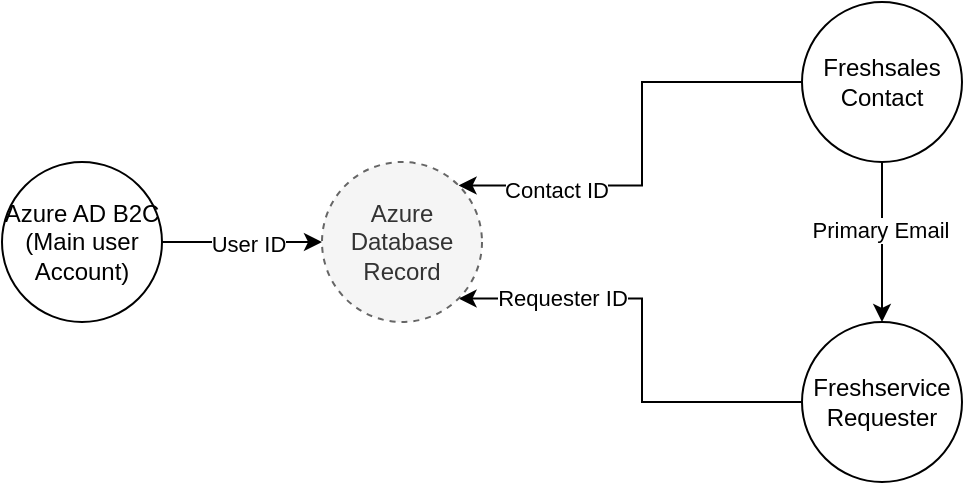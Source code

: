 <mxfile version="20.2.8" type="embed"><diagram id="5mOGLzcVMgRqMGXpdx7E" name="Page-1"><mxGraphModel dx="702" dy="499" grid="1" gridSize="10" guides="1" tooltips="1" connect="1" arrows="1" fold="1" page="1" pageScale="1" pageWidth="827" pageHeight="1169" math="0" shadow="0"><root><mxCell id="0"/><mxCell id="1" parent="0"/><mxCell id="pm_D9TV2GJYEChbb26mf-7" style="edgeStyle=orthogonalEdgeStyle;rounded=0;orthogonalLoop=1;jettySize=auto;html=1;exitX=1;exitY=0.5;exitDx=0;exitDy=0;entryX=0;entryY=0.5;entryDx=0;entryDy=0;" edge="1" parent="1" source="pm_D9TV2GJYEChbb26mf-1" target="pm_D9TV2GJYEChbb26mf-6"><mxGeometry relative="1" as="geometry"/></mxCell><mxCell id="pm_D9TV2GJYEChbb26mf-10" value="User ID" style="edgeLabel;html=1;align=center;verticalAlign=middle;resizable=0;points=[];" vertex="1" connectable="0" parent="pm_D9TV2GJYEChbb26mf-7"><mxGeometry x="0.066" y="-1" relative="1" as="geometry"><mxPoint as="offset"/></mxGeometry></mxCell><mxCell id="pm_D9TV2GJYEChbb26mf-1" value="Azure AD B2C&lt;br&gt;(Main user Account)" style="ellipse;whiteSpace=wrap;html=1;aspect=fixed;" vertex="1" parent="1"><mxGeometry y="320" width="80" height="80" as="geometry"/></mxCell><mxCell id="pm_D9TV2GJYEChbb26mf-4" style="edgeStyle=orthogonalEdgeStyle;rounded=0;orthogonalLoop=1;jettySize=auto;html=1;exitX=0.5;exitY=1;exitDx=0;exitDy=0;entryX=0.5;entryY=0;entryDx=0;entryDy=0;" edge="1" parent="1" source="pm_D9TV2GJYEChbb26mf-2" target="pm_D9TV2GJYEChbb26mf-3"><mxGeometry relative="1" as="geometry"/></mxCell><mxCell id="pm_D9TV2GJYEChbb26mf-5" value="Primary Email" style="edgeLabel;html=1;align=center;verticalAlign=middle;resizable=0;points=[];" vertex="1" connectable="0" parent="pm_D9TV2GJYEChbb26mf-4"><mxGeometry x="-0.15" y="-1" relative="1" as="geometry"><mxPoint as="offset"/></mxGeometry></mxCell><mxCell id="pm_D9TV2GJYEChbb26mf-9" style="edgeStyle=orthogonalEdgeStyle;rounded=0;orthogonalLoop=1;jettySize=auto;html=1;exitX=0;exitY=0.5;exitDx=0;exitDy=0;entryX=1;entryY=0;entryDx=0;entryDy=0;" edge="1" parent="1" source="pm_D9TV2GJYEChbb26mf-2" target="pm_D9TV2GJYEChbb26mf-6"><mxGeometry relative="1" as="geometry"/></mxCell><mxCell id="pm_D9TV2GJYEChbb26mf-11" value="Contact ID" style="edgeLabel;html=1;align=center;verticalAlign=middle;resizable=0;points=[];" vertex="1" connectable="0" parent="pm_D9TV2GJYEChbb26mf-9"><mxGeometry x="0.565" y="2" relative="1" as="geometry"><mxPoint as="offset"/></mxGeometry></mxCell><mxCell id="pm_D9TV2GJYEChbb26mf-2" value="Freshsales Contact" style="ellipse;whiteSpace=wrap;html=1;aspect=fixed;" vertex="1" parent="1"><mxGeometry x="400" y="240" width="80" height="80" as="geometry"/></mxCell><mxCell id="pm_D9TV2GJYEChbb26mf-8" style="edgeStyle=orthogonalEdgeStyle;rounded=0;orthogonalLoop=1;jettySize=auto;html=1;exitX=0;exitY=0.5;exitDx=0;exitDy=0;entryX=1;entryY=1;entryDx=0;entryDy=0;" edge="1" parent="1" source="pm_D9TV2GJYEChbb26mf-3" target="pm_D9TV2GJYEChbb26mf-6"><mxGeometry relative="1" as="geometry"/></mxCell><mxCell id="pm_D9TV2GJYEChbb26mf-12" value="Requester ID" style="edgeLabel;html=1;align=center;verticalAlign=middle;resizable=0;points=[];" vertex="1" connectable="0" parent="pm_D9TV2GJYEChbb26mf-8"><mxGeometry x="0.611" y="-1" relative="1" as="geometry"><mxPoint x="8" as="offset"/></mxGeometry></mxCell><mxCell id="pm_D9TV2GJYEChbb26mf-3" value="Freshservice&lt;br&gt;Requester" style="ellipse;whiteSpace=wrap;html=1;aspect=fixed;" vertex="1" parent="1"><mxGeometry x="400" y="400" width="80" height="80" as="geometry"/></mxCell><mxCell id="pm_D9TV2GJYEChbb26mf-6" value="Azure Database&lt;br&gt;Record" style="ellipse;whiteSpace=wrap;html=1;aspect=fixed;fillColor=#f5f5f5;fontColor=#333333;strokeColor=#666666;dashed=1;" vertex="1" parent="1"><mxGeometry x="160" y="320" width="80" height="80" as="geometry"/></mxCell></root></mxGraphModel></diagram></mxfile>